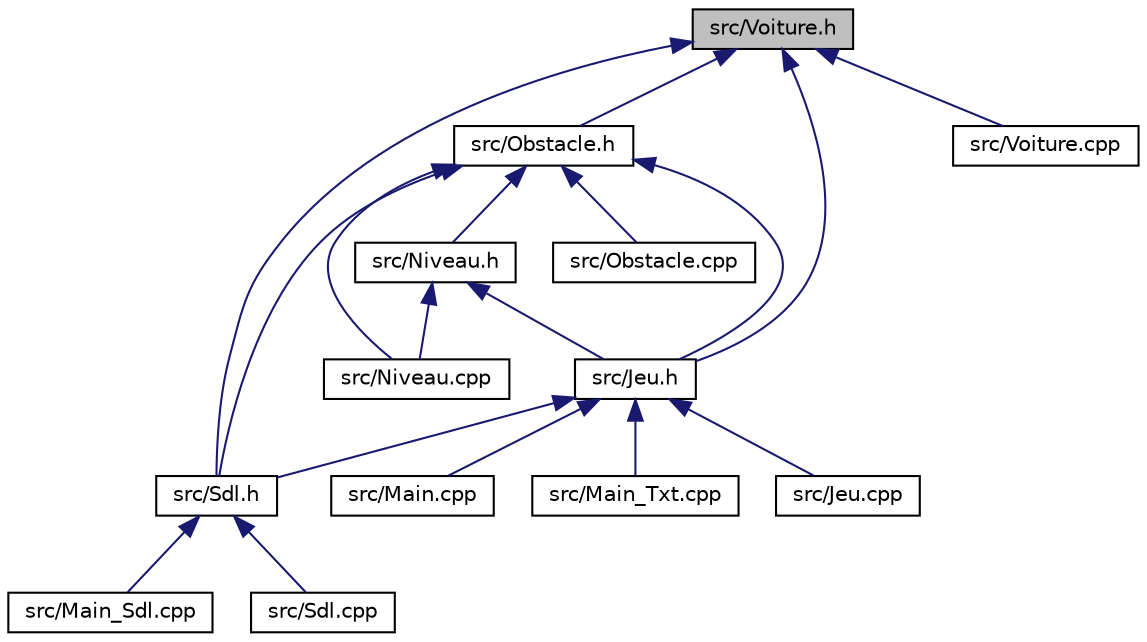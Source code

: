 digraph "src/Voiture.h"
{
 // LATEX_PDF_SIZE
  edge [fontname="Helvetica",fontsize="10",labelfontname="Helvetica",labelfontsize="10"];
  node [fontname="Helvetica",fontsize="10",shape=record];
  Node1 [label="src/Voiture.h",height=0.2,width=0.4,color="black", fillcolor="grey75", style="filled", fontcolor="black",tooltip="Ce fichier contient l'entête de la classe Voiture."];
  Node1 -> Node2 [dir="back",color="midnightblue",fontsize="10",style="solid",fontname="Helvetica"];
  Node2 [label="src/Jeu.h",height=0.2,width=0.4,color="black", fillcolor="white", style="filled",URL="$Jeu_8h.html",tooltip="Ce fichier contient l'entête de la classe Jeu."];
  Node2 -> Node3 [dir="back",color="midnightblue",fontsize="10",style="solid",fontname="Helvetica"];
  Node3 [label="src/Jeu.cpp",height=0.2,width=0.4,color="black", fillcolor="white", style="filled",URL="$Jeu_8cpp.html",tooltip=" "];
  Node2 -> Node4 [dir="back",color="midnightblue",fontsize="10",style="solid",fontname="Helvetica"];
  Node4 [label="src/Main.cpp",height=0.2,width=0.4,color="black", fillcolor="white", style="filled",URL="$Main_8cpp.html",tooltip=" "];
  Node2 -> Node5 [dir="back",color="midnightblue",fontsize="10",style="solid",fontname="Helvetica"];
  Node5 [label="src/Main_Txt.cpp",height=0.2,width=0.4,color="black", fillcolor="white", style="filled",URL="$Main__Txt_8cpp.html",tooltip=" "];
  Node2 -> Node6 [dir="back",color="midnightblue",fontsize="10",style="solid",fontname="Helvetica"];
  Node6 [label="src/Sdl.h",height=0.2,width=0.4,color="black", fillcolor="white", style="filled",URL="$Sdl_8h.html",tooltip="Ce fichier contient l'entête de la classe Jeu."];
  Node6 -> Node7 [dir="back",color="midnightblue",fontsize="10",style="solid",fontname="Helvetica"];
  Node7 [label="src/Main_Sdl.cpp",height=0.2,width=0.4,color="black", fillcolor="white", style="filled",URL="$Main__Sdl_8cpp.html",tooltip=" "];
  Node6 -> Node8 [dir="back",color="midnightblue",fontsize="10",style="solid",fontname="Helvetica"];
  Node8 [label="src/Sdl.cpp",height=0.2,width=0.4,color="black", fillcolor="white", style="filled",URL="$Sdl_8cpp.html",tooltip=" "];
  Node1 -> Node9 [dir="back",color="midnightblue",fontsize="10",style="solid",fontname="Helvetica"];
  Node9 [label="src/Obstacle.h",height=0.2,width=0.4,color="black", fillcolor="white", style="filled",URL="$Obstacle_8h.html",tooltip="ce fichier contient l'entête de la classe Obstacle"];
  Node9 -> Node2 [dir="back",color="midnightblue",fontsize="10",style="solid",fontname="Helvetica"];
  Node9 -> Node10 [dir="back",color="midnightblue",fontsize="10",style="solid",fontname="Helvetica"];
  Node10 [label="src/Niveau.cpp",height=0.2,width=0.4,color="black", fillcolor="white", style="filled",URL="$Niveau_8cpp.html",tooltip=" "];
  Node9 -> Node11 [dir="back",color="midnightblue",fontsize="10",style="solid",fontname="Helvetica"];
  Node11 [label="src/Niveau.h",height=0.2,width=0.4,color="black", fillcolor="white", style="filled",URL="$Niveau_8h.html",tooltip="Ce fichier contient l'entête de la classe Niveau."];
  Node11 -> Node2 [dir="back",color="midnightblue",fontsize="10",style="solid",fontname="Helvetica"];
  Node11 -> Node10 [dir="back",color="midnightblue",fontsize="10",style="solid",fontname="Helvetica"];
  Node9 -> Node12 [dir="back",color="midnightblue",fontsize="10",style="solid",fontname="Helvetica"];
  Node12 [label="src/Obstacle.cpp",height=0.2,width=0.4,color="black", fillcolor="white", style="filled",URL="$Obstacle_8cpp.html",tooltip=" "];
  Node9 -> Node6 [dir="back",color="midnightblue",fontsize="10",style="solid",fontname="Helvetica"];
  Node1 -> Node6 [dir="back",color="midnightblue",fontsize="10",style="solid",fontname="Helvetica"];
  Node1 -> Node13 [dir="back",color="midnightblue",fontsize="10",style="solid",fontname="Helvetica"];
  Node13 [label="src/Voiture.cpp",height=0.2,width=0.4,color="black", fillcolor="white", style="filled",URL="$Voiture_8cpp.html",tooltip=" "];
}
